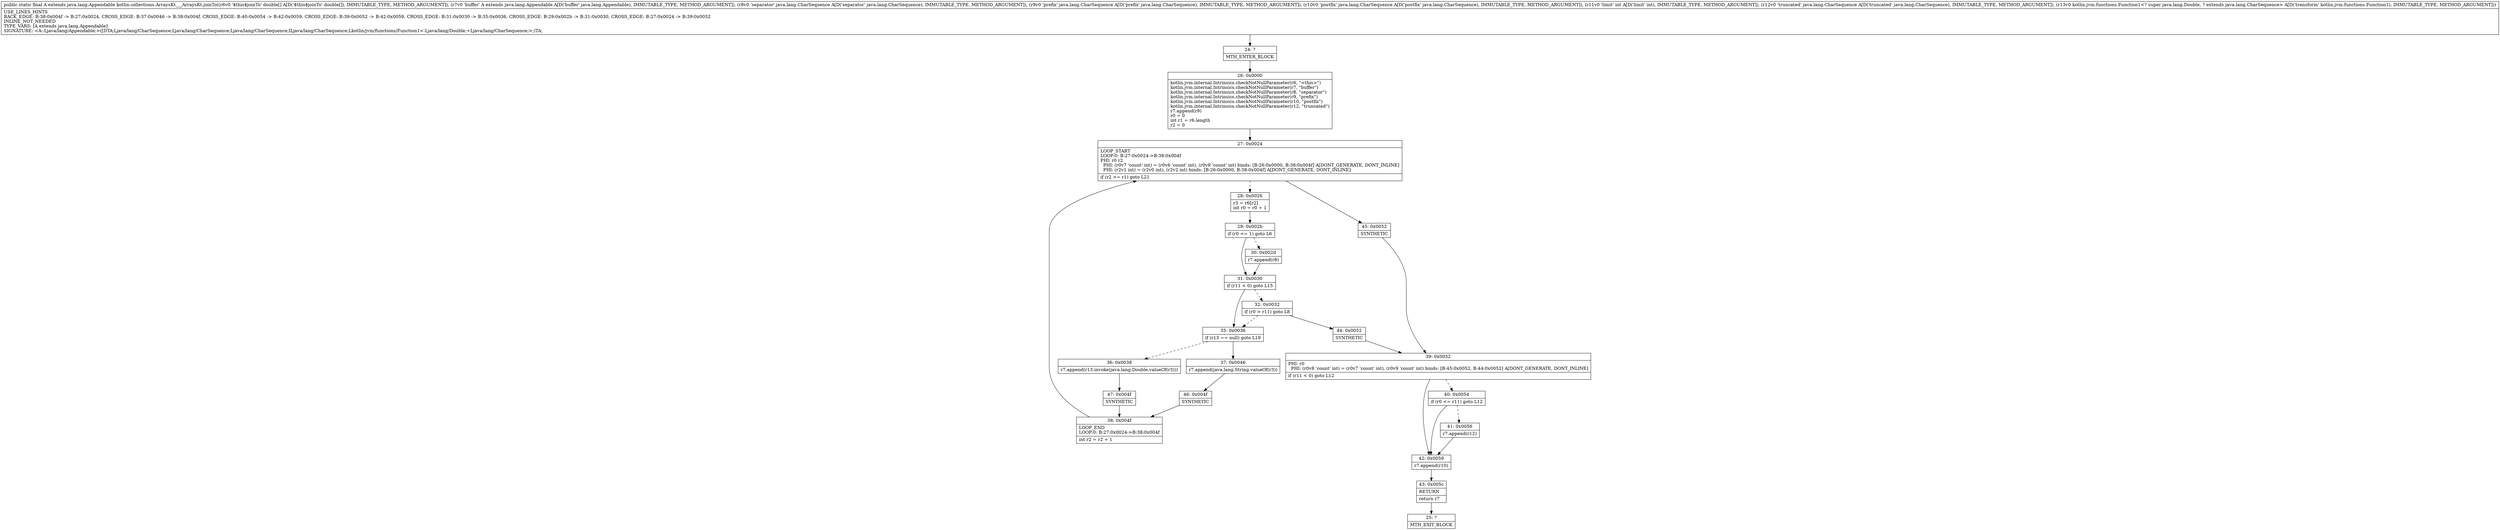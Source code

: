 digraph "CFG forkotlin.collections.ArraysKt___ArraysKt.joinTo([DLjava\/lang\/Appendable;Ljava\/lang\/CharSequence;Ljava\/lang\/CharSequence;Ljava\/lang\/CharSequence;ILjava\/lang\/CharSequence;Lkotlin\/jvm\/functions\/Function1;)Ljava\/lang\/Appendable;" {
Node_24 [shape=record,label="{24\:\ ?|MTH_ENTER_BLOCK\l}"];
Node_26 [shape=record,label="{26\:\ 0x0000|kotlin.jvm.internal.Intrinsics.checkNotNullParameter(r6, \"\<this\>\")\lkotlin.jvm.internal.Intrinsics.checkNotNullParameter(r7, \"buffer\")\lkotlin.jvm.internal.Intrinsics.checkNotNullParameter(r8, \"separator\")\lkotlin.jvm.internal.Intrinsics.checkNotNullParameter(r9, \"prefix\")\lkotlin.jvm.internal.Intrinsics.checkNotNullParameter(r10, \"postfix\")\lkotlin.jvm.internal.Intrinsics.checkNotNullParameter(r12, \"truncated\")\lr7.append(r9)\lr0 = 0\lint r1 = r6.length\lr2 = 0\l}"];
Node_27 [shape=record,label="{27\:\ 0x0024|LOOP_START\lLOOP:0: B:27:0x0024\-\>B:38:0x004f\lPHI: r0 r2 \l  PHI: (r0v7 'count' int) = (r0v6 'count' int), (r0v9 'count' int) binds: [B:26:0x0000, B:38:0x004f] A[DONT_GENERATE, DONT_INLINE]\l  PHI: (r2v1 int) = (r2v0 int), (r2v2 int) binds: [B:26:0x0000, B:38:0x004f] A[DONT_GENERATE, DONT_INLINE]\l|if (r2 \>= r1) goto L21\l}"];
Node_28 [shape=record,label="{28\:\ 0x0026|r3 = r6[r2]\lint r0 = r0 + 1\l}"];
Node_29 [shape=record,label="{29\:\ 0x002b|if (r0 \<= 1) goto L6\l}"];
Node_30 [shape=record,label="{30\:\ 0x002d|r7.append(r8)\l}"];
Node_31 [shape=record,label="{31\:\ 0x0030|if (r11 \< 0) goto L15\l}"];
Node_32 [shape=record,label="{32\:\ 0x0032|if (r0 \> r11) goto L8\l}"];
Node_44 [shape=record,label="{44\:\ 0x0052|SYNTHETIC\l}"];
Node_39 [shape=record,label="{39\:\ 0x0052|PHI: r0 \l  PHI: (r0v8 'count' int) = (r0v7 'count' int), (r0v9 'count' int) binds: [B:45:0x0052, B:44:0x0052] A[DONT_GENERATE, DONT_INLINE]\l|if (r11 \< 0) goto L12\l}"];
Node_40 [shape=record,label="{40\:\ 0x0054|if (r0 \<= r11) goto L12\l}"];
Node_41 [shape=record,label="{41\:\ 0x0056|r7.append(r12)\l}"];
Node_42 [shape=record,label="{42\:\ 0x0059|r7.append(r10)\l}"];
Node_43 [shape=record,label="{43\:\ 0x005c|RETURN\l|return r7\l}"];
Node_25 [shape=record,label="{25\:\ ?|MTH_EXIT_BLOCK\l}"];
Node_35 [shape=record,label="{35\:\ 0x0036|if (r13 == null) goto L19\l}"];
Node_36 [shape=record,label="{36\:\ 0x0038|r7.append(r13.invoke(java.lang.Double.valueOf(r3)))\l}"];
Node_47 [shape=record,label="{47\:\ 0x004f|SYNTHETIC\l}"];
Node_38 [shape=record,label="{38\:\ 0x004f|LOOP_END\lLOOP:0: B:27:0x0024\-\>B:38:0x004f\l|int r2 = r2 + 1\l}"];
Node_37 [shape=record,label="{37\:\ 0x0046|r7.append(java.lang.String.valueOf(r3))\l}"];
Node_46 [shape=record,label="{46\:\ 0x004f|SYNTHETIC\l}"];
Node_45 [shape=record,label="{45\:\ 0x0052|SYNTHETIC\l}"];
MethodNode[shape=record,label="{public static final A extends java.lang.Appendable kotlin.collections.ArraysKt___ArraysKt.joinTo((r6v0 '$this$joinTo' double[] A[D('$this$joinTo' double[]), IMMUTABLE_TYPE, METHOD_ARGUMENT]), (r7v0 'buffer' A extends java.lang.Appendable A[D('buffer' java.lang.Appendable), IMMUTABLE_TYPE, METHOD_ARGUMENT]), (r8v0 'separator' java.lang.CharSequence A[D('separator' java.lang.CharSequence), IMMUTABLE_TYPE, METHOD_ARGUMENT]), (r9v0 'prefix' java.lang.CharSequence A[D('prefix' java.lang.CharSequence), IMMUTABLE_TYPE, METHOD_ARGUMENT]), (r10v0 'postfix' java.lang.CharSequence A[D('postfix' java.lang.CharSequence), IMMUTABLE_TYPE, METHOD_ARGUMENT]), (r11v0 'limit' int A[D('limit' int), IMMUTABLE_TYPE, METHOD_ARGUMENT]), (r12v0 'truncated' java.lang.CharSequence A[D('truncated' java.lang.CharSequence), IMMUTABLE_TYPE, METHOD_ARGUMENT]), (r13v0 kotlin.jvm.functions.Function1\<? super java.lang.Double, ? extends java.lang.CharSequence\> A[D('transform' kotlin.jvm.functions.Function1), IMMUTABLE_TYPE, METHOD_ARGUMENT]))  | USE_LINES_HINTS\lBACK_EDGE: B:38:0x004f \-\> B:27:0x0024, CROSS_EDGE: B:37:0x0046 \-\> B:38:0x004f, CROSS_EDGE: B:40:0x0054 \-\> B:42:0x0059, CROSS_EDGE: B:39:0x0052 \-\> B:42:0x0059, CROSS_EDGE: B:31:0x0030 \-\> B:35:0x0036, CROSS_EDGE: B:29:0x002b \-\> B:31:0x0030, CROSS_EDGE: B:27:0x0024 \-\> B:39:0x0052\lINLINE_NOT_NEEDED\lTYPE_VARS: [A extends java.lang.Appendable]\lSIGNATURE: \<A::Ljava\/lang\/Appendable;\>([DTA;Ljava\/lang\/CharSequence;Ljava\/lang\/CharSequence;Ljava\/lang\/CharSequence;ILjava\/lang\/CharSequence;Lkotlin\/jvm\/functions\/Function1\<\-Ljava\/lang\/Double;+Ljava\/lang\/CharSequence;\>;)TA;\l}"];
MethodNode -> Node_24;Node_24 -> Node_26;
Node_26 -> Node_27;
Node_27 -> Node_28[style=dashed];
Node_27 -> Node_45;
Node_28 -> Node_29;
Node_29 -> Node_30[style=dashed];
Node_29 -> Node_31;
Node_30 -> Node_31;
Node_31 -> Node_32[style=dashed];
Node_31 -> Node_35;
Node_32 -> Node_35[style=dashed];
Node_32 -> Node_44;
Node_44 -> Node_39;
Node_39 -> Node_40[style=dashed];
Node_39 -> Node_42;
Node_40 -> Node_41[style=dashed];
Node_40 -> Node_42;
Node_41 -> Node_42;
Node_42 -> Node_43;
Node_43 -> Node_25;
Node_35 -> Node_36[style=dashed];
Node_35 -> Node_37;
Node_36 -> Node_47;
Node_47 -> Node_38;
Node_38 -> Node_27;
Node_37 -> Node_46;
Node_46 -> Node_38;
Node_45 -> Node_39;
}

